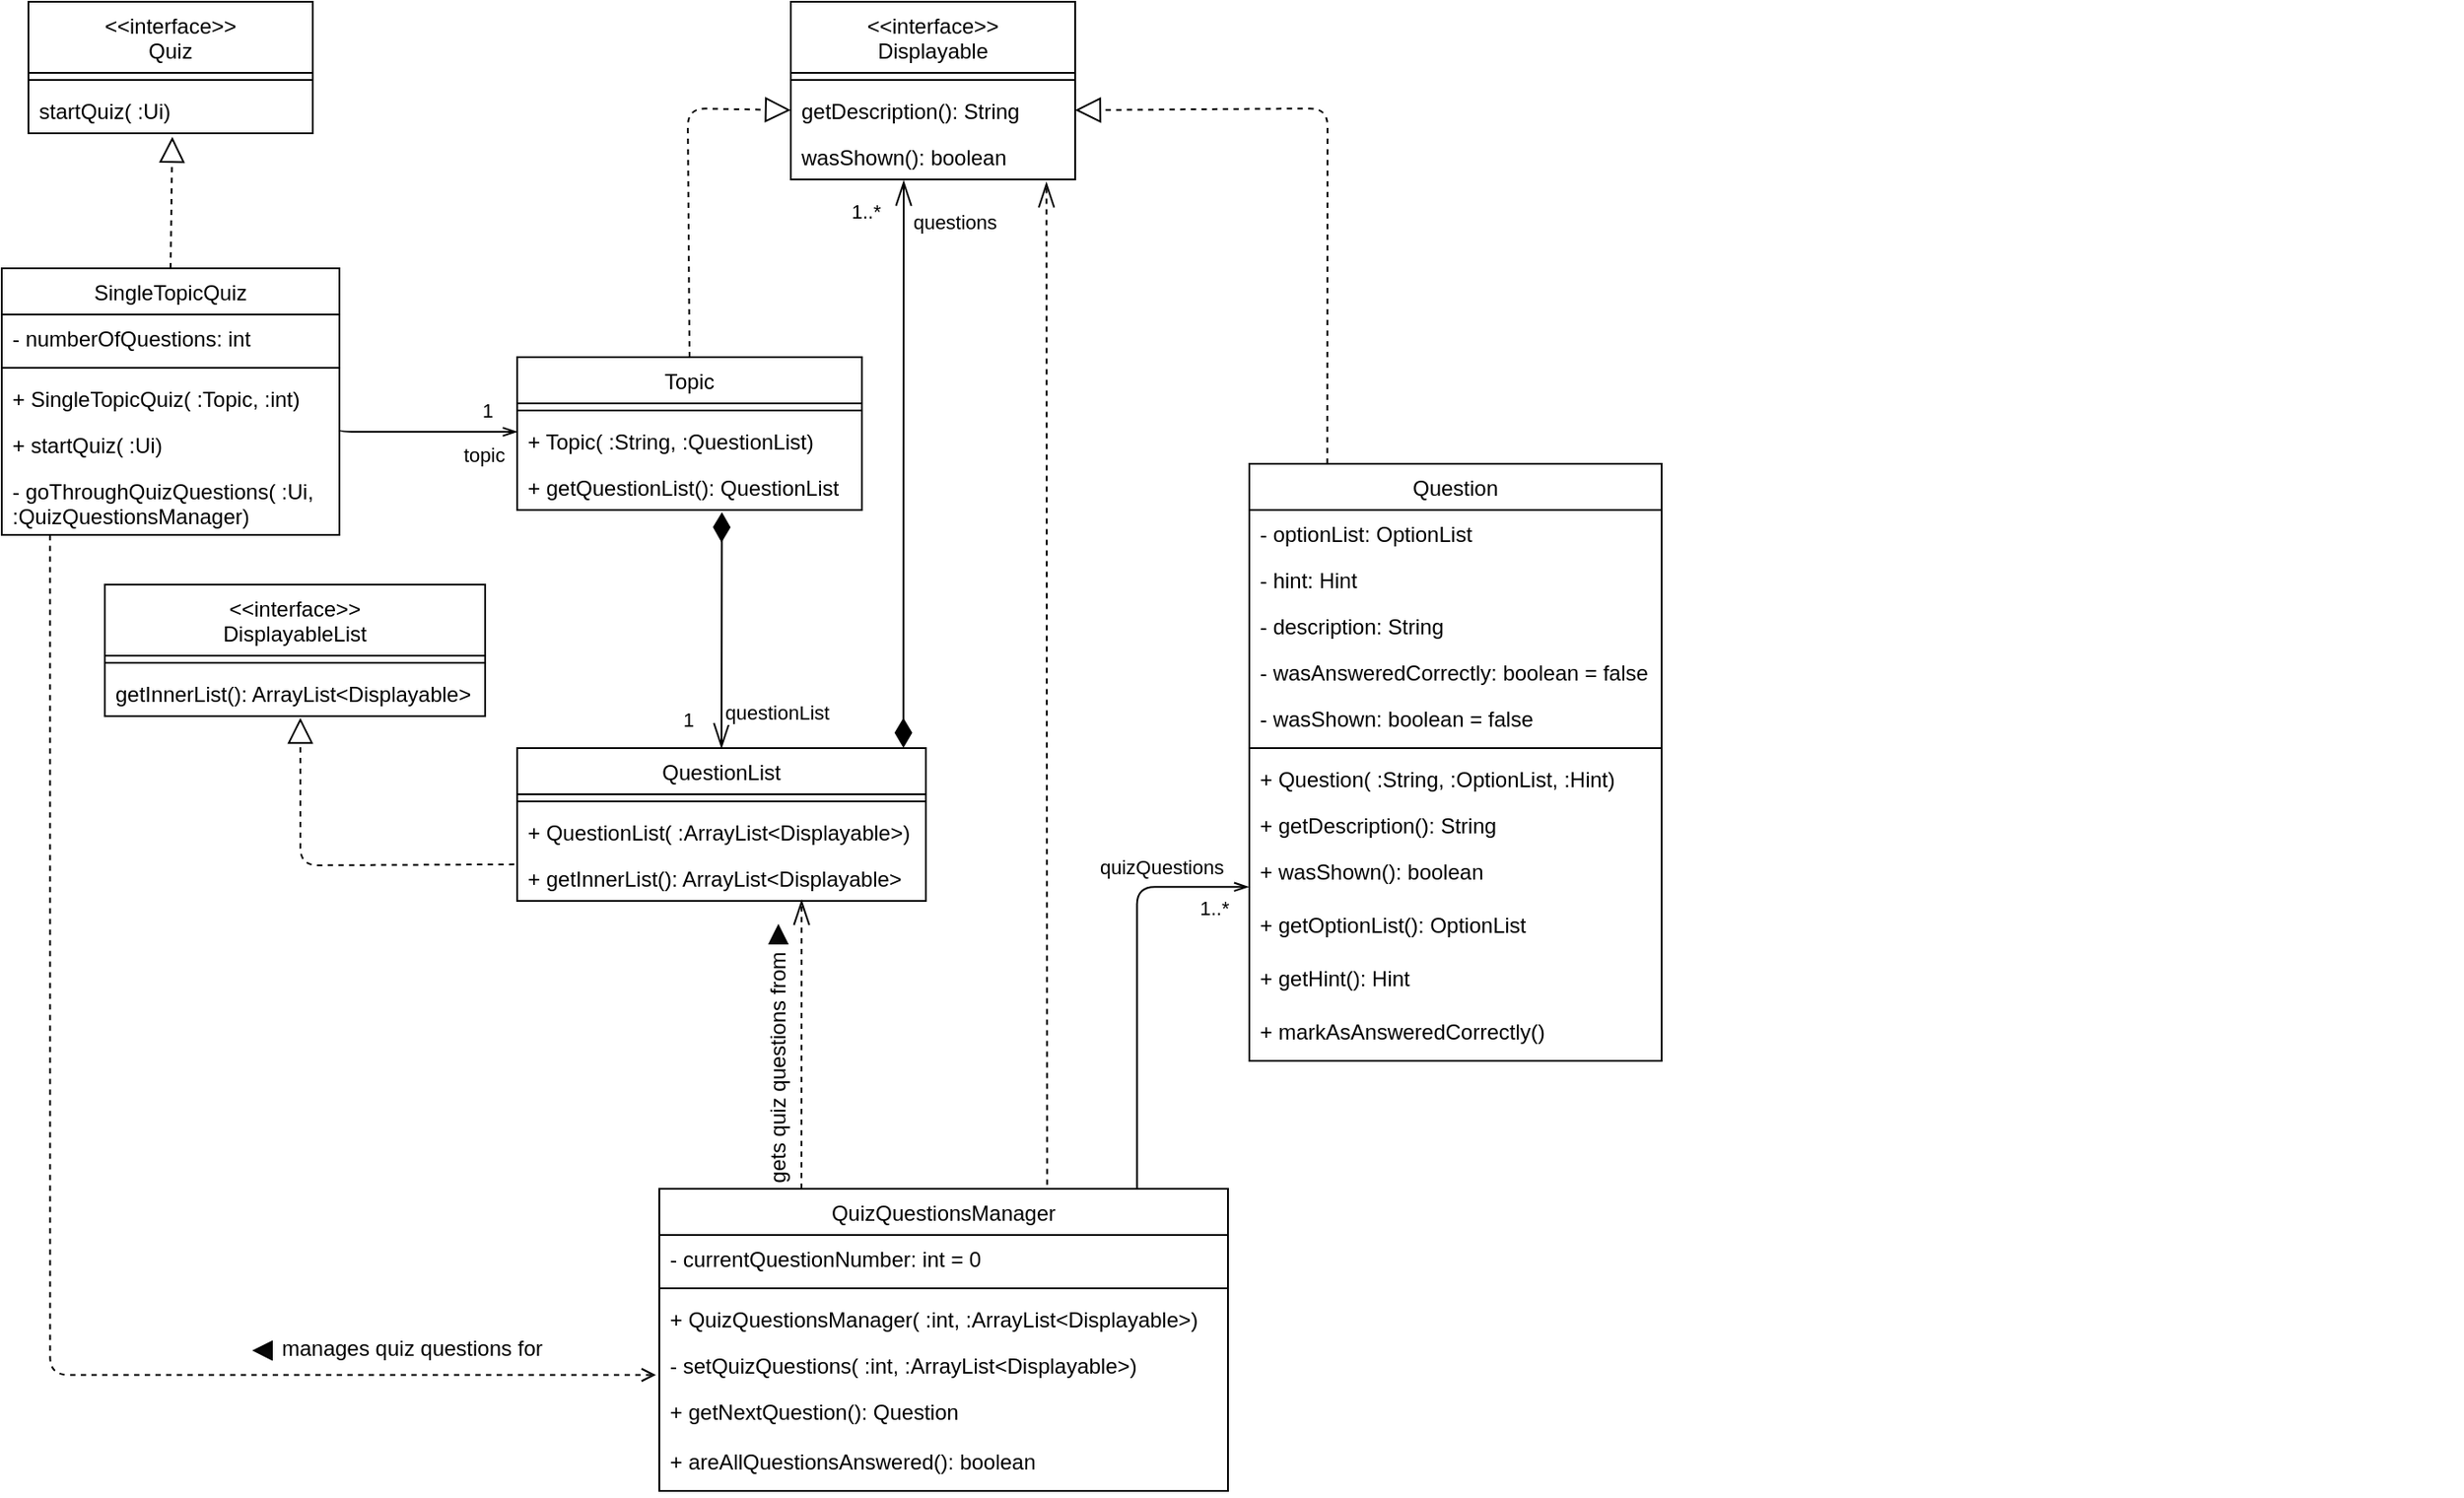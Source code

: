 <mxfile version="13.8.1" type="device"><diagram id="C5RBs43oDa-KdzZeNtuy" name="Page-1"><mxGraphModel dx="1008" dy="560" grid="1" gridSize="2" guides="1" tooltips="1" connect="1" arrows="1" fold="1" page="1" pageScale="1" pageWidth="1654" pageHeight="1169" math="0" shadow="0"><root><mxCell id="WIyWlLk6GJQsqaUBKTNV-0"/><mxCell id="WIyWlLk6GJQsqaUBKTNV-1" parent="WIyWlLk6GJQsqaUBKTNV-0"/><mxCell id="hCrOwqqin3XkGVcHH9Dp-19" value="" style="endArrow=block;dashed=1;endFill=0;endSize=12;html=1;exitX=0.5;exitY=0;exitDx=0;exitDy=0;entryX=0.506;entryY=1.077;entryDx=0;entryDy=0;entryPerimeter=0;" parent="WIyWlLk6GJQsqaUBKTNV-1" source="hCrOwqqin3XkGVcHH9Dp-11" target="hCrOwqqin3XkGVcHH9Dp-34" edge="1"><mxGeometry width="160" relative="1" as="geometry"><mxPoint x="-6" y="190" as="sourcePoint"/><mxPoint x="199" y="150" as="targetPoint"/></mxGeometry></mxCell><mxCell id="hCrOwqqin3XkGVcHH9Dp-24" value="" style="resizable=0;align=left;verticalAlign=bottom;labelBackgroundColor=none;fontSize=12;" parent="WIyWlLk6GJQsqaUBKTNV-1" connectable="0" vertex="1"><mxGeometry x="1488" y="494" as="geometry"/></mxCell><mxCell id="hCrOwqqin3XkGVcHH9Dp-36" value="topic&lt;br&gt;" style="endArrow=openThin;endFill=0;html=1;edgeStyle=orthogonalEdgeStyle;align=left;verticalAlign=top;" parent="WIyWlLk6GJQsqaUBKTNV-1" target="hCrOwqqin3XkGVcHH9Dp-43" edge="1"><mxGeometry x="0.375" relative="1" as="geometry"><mxPoint x="294" y="310" as="sourcePoint"/><mxPoint x="404" y="330" as="targetPoint"/><Array as="points"><mxPoint x="294" y="312"/></Array><mxPoint as="offset"/></mxGeometry></mxCell><mxCell id="hCrOwqqin3XkGVcHH9Dp-47" value="1" style="edgeLabel;html=1;align=center;verticalAlign=middle;resizable=0;points=[];" parent="hCrOwqqin3XkGVcHH9Dp-36" vertex="1" connectable="0"><mxGeometry x="0.411" y="2" relative="1" as="geometry"><mxPoint x="13" y="-10" as="offset"/></mxGeometry></mxCell><mxCell id="hCrOwqqin3XkGVcHH9Dp-55" value="" style="endArrow=openThin;html=1;endSize=12;startArrow=diamondThin;startSize=14;startFill=1;edgeStyle=orthogonalEdgeStyle;align=left;verticalAlign=bottom;jumpSize=7;entryX=0.5;entryY=0;entryDx=0;entryDy=0;endFill=0;strokeWidth=1;exitX=0.594;exitY=1.048;exitDx=0;exitDy=0;exitPerimeter=0;" parent="WIyWlLk6GJQsqaUBKTNV-1" source="hCrOwqqin3XkGVcHH9Dp-48" target="hCrOwqqin3XkGVcHH9Dp-61" edge="1"><mxGeometry x="-1" y="3" relative="1" as="geometry"><mxPoint x="484" y="360" as="sourcePoint"/><mxPoint x="495" y="450" as="targetPoint"/><Array as="points"><mxPoint x="509" y="360"/><mxPoint x="509" y="360"/></Array></mxGeometry></mxCell><mxCell id="hCrOwqqin3XkGVcHH9Dp-65" value="questionList" style="edgeLabel;html=1;align=center;verticalAlign=middle;resizable=0;points=[];" parent="hCrOwqqin3XkGVcHH9Dp-55" vertex="1" connectable="0"><mxGeometry x="0.572" y="-2" relative="1" as="geometry"><mxPoint x="32.96" y="8" as="offset"/></mxGeometry></mxCell><mxCell id="hCrOwqqin3XkGVcHH9Dp-77" value="1" style="edgeLabel;html=1;align=center;verticalAlign=middle;resizable=0;points=[];" parent="hCrOwqqin3XkGVcHH9Dp-55" vertex="1" connectable="0"><mxGeometry x="0.651" y="-1" relative="1" as="geometry"><mxPoint x="-18" y="6.97" as="offset"/></mxGeometry></mxCell><mxCell id="hCrOwqqin3XkGVcHH9Dp-89" value="" style="endArrow=openThin;endSize=12;dashed=1;html=1;strokeWidth=1;exitX=0.25;exitY=0;exitDx=0;exitDy=0;entryX=0.696;entryY=0.979;entryDx=0;entryDy=0;entryPerimeter=0;endFill=0;" parent="WIyWlLk6GJQsqaUBKTNV-1" source="hCrOwqqin3XkGVcHH9Dp-82" target="hCrOwqqin3XkGVcHH9Dp-64" edge="1"><mxGeometry x="0.163" y="-16" width="160" relative="1" as="geometry"><mxPoint x="554" y="650" as="sourcePoint"/><mxPoint x="494" y="576" as="targetPoint"/><Array as="points"/><mxPoint as="offset"/></mxGeometry></mxCell><mxCell id="hCrOwqqin3XkGVcHH9Dp-98" value="" style="triangle;whiteSpace=wrap;html=1;gradientColor=#000000;fillColor=#0D0D0D;rotation=-90;strokeWidth=1;fontSize=7;" parent="WIyWlLk6GJQsqaUBKTNV-1" vertex="1"><mxGeometry x="536" y="590" width="10" height="10" as="geometry"/></mxCell><mxCell id="hCrOwqqin3XkGVcHH9Dp-178" value="&lt;&lt;interface&gt;&gt;&#10;Displayable" style="swimlane;fontStyle=0;align=center;verticalAlign=top;childLayout=stackLayout;horizontal=1;startSize=40;horizontalStack=0;resizeParent=1;resizeParentMax=0;resizeLast=0;collapsible=1;marginBottom=0;" parent="WIyWlLk6GJQsqaUBKTNV-1" vertex="1"><mxGeometry x="548" y="70" width="160" height="100" as="geometry"/></mxCell><mxCell id="hCrOwqqin3XkGVcHH9Dp-179" value="" style="line;strokeWidth=1;fillColor=none;align=left;verticalAlign=middle;spacingTop=-1;spacingLeft=3;spacingRight=3;rotatable=0;labelPosition=right;points=[];portConstraint=eastwest;" parent="hCrOwqqin3XkGVcHH9Dp-178" vertex="1"><mxGeometry y="40" width="160" height="8" as="geometry"/></mxCell><mxCell id="hCrOwqqin3XkGVcHH9Dp-180" value="getDescription(): String" style="text;strokeColor=none;fillColor=none;align=left;verticalAlign=top;spacingLeft=4;spacingRight=4;overflow=hidden;rotatable=0;points=[[0,0.5],[1,0.5]];portConstraint=eastwest;" parent="hCrOwqqin3XkGVcHH9Dp-178" vertex="1"><mxGeometry y="48" width="160" height="26" as="geometry"/></mxCell><mxCell id="hCrOwqqin3XkGVcHH9Dp-182" value="wasShown(): boolean" style="text;strokeColor=none;fillColor=none;align=left;verticalAlign=top;spacingLeft=4;spacingRight=4;overflow=hidden;rotatable=0;points=[[0,0.5],[1,0.5]];portConstraint=eastwest;" parent="hCrOwqqin3XkGVcHH9Dp-178" vertex="1"><mxGeometry y="74" width="160" height="26" as="geometry"/></mxCell><mxCell id="hCrOwqqin3XkGVcHH9Dp-107" value="manages quiz questions for" style="text;html=1;strokeColor=none;fillColor=none;align=center;verticalAlign=middle;whiteSpace=wrap;rounded=0;rotation=0;" parent="WIyWlLk6GJQsqaUBKTNV-1" vertex="1"><mxGeometry x="258" y="818" width="154" height="20" as="geometry"/></mxCell><mxCell id="hCrOwqqin3XkGVcHH9Dp-110" value="" style="endArrow=open;endFill=0;html=1;edgeStyle=orthogonalEdgeStyle;align=left;verticalAlign=top;exitX=0.143;exitY=1.002;exitDx=0;exitDy=0;exitPerimeter=0;entryX=-0.006;entryY=0.721;entryDx=0;entryDy=0;entryPerimeter=0;dashed=1;" parent="WIyWlLk6GJQsqaUBKTNV-1" source="hCrOwqqin3XkGVcHH9Dp-16" target="hCrOwqqin3XkGVcHH9Dp-86" edge="1"><mxGeometry x="0.882" y="-17" relative="1" as="geometry"><mxPoint x="172.0" y="370.0" as="sourcePoint"/><mxPoint x="381.32" y="843.786" as="targetPoint"/><Array as="points"><mxPoint x="131" y="843"/></Array><mxPoint as="offset"/></mxGeometry></mxCell><mxCell id="hCrOwqqin3XkGVcHH9Dp-162" value="quizQuestions" style="endArrow=openThin;endFill=0;html=1;edgeStyle=orthogonalEdgeStyle;align=left;verticalAlign=top;exitX=0.84;exitY=-0.003;exitDx=0;exitDy=0;exitPerimeter=0;entryX=-0.002;entryY=0.737;entryDx=0;entryDy=0;entryPerimeter=0;" parent="WIyWlLk6GJQsqaUBKTNV-1" source="hCrOwqqin3XkGVcHH9Dp-82" target="hCrOwqqin3XkGVcHH9Dp-140" edge="1"><mxGeometry x="0.46" y="33" relative="1" as="geometry"><mxPoint x="856" y="692" as="sourcePoint"/><mxPoint x="1132" y="544" as="targetPoint"/><mxPoint x="-23" y="9" as="offset"/></mxGeometry></mxCell><mxCell id="hCrOwqqin3XkGVcHH9Dp-163" value="1..*" style="edgeLabel;html=1;align=center;verticalAlign=middle;resizable=0;points=[];" parent="hCrOwqqin3XkGVcHH9Dp-162" vertex="1" connectable="0"><mxGeometry x="0.411" y="2" relative="1" as="geometry"><mxPoint x="45.17" y="6.51" as="offset"/></mxGeometry></mxCell><mxCell id="hCrOwqqin3XkGVcHH9Dp-11" value="SingleTopicQuiz" style="swimlane;fontStyle=0;align=center;verticalAlign=top;childLayout=stackLayout;horizontal=1;startSize=26;horizontalStack=0;resizeParent=1;resizeParentMax=0;resizeLast=0;collapsible=1;marginBottom=0;" parent="WIyWlLk6GJQsqaUBKTNV-1" vertex="1"><mxGeometry x="104" y="220" width="190" height="150" as="geometry"/></mxCell><mxCell id="hCrOwqqin3XkGVcHH9Dp-12" value="- numberOfQuestions: int" style="text;strokeColor=none;fillColor=none;align=left;verticalAlign=top;spacingLeft=4;spacingRight=4;overflow=hidden;rotatable=0;points=[[0,0.5],[1,0.5]];portConstraint=eastwest;" parent="hCrOwqqin3XkGVcHH9Dp-11" vertex="1"><mxGeometry y="26" width="190" height="26" as="geometry"/></mxCell><mxCell id="hCrOwqqin3XkGVcHH9Dp-13" value="" style="line;strokeWidth=1;fillColor=none;align=left;verticalAlign=middle;spacingTop=-1;spacingLeft=3;spacingRight=3;rotatable=0;labelPosition=right;points=[];portConstraint=eastwest;" parent="hCrOwqqin3XkGVcHH9Dp-11" vertex="1"><mxGeometry y="52" width="190" height="8" as="geometry"/></mxCell><mxCell id="hCrOwqqin3XkGVcHH9Dp-14" value="+ SingleTopicQuiz( :Topic, :int)" style="text;strokeColor=none;fillColor=none;align=left;verticalAlign=top;spacingLeft=4;spacingRight=4;overflow=hidden;rotatable=0;points=[[0,0.5],[1,0.5]];portConstraint=eastwest;" parent="hCrOwqqin3XkGVcHH9Dp-11" vertex="1"><mxGeometry y="60" width="190" height="26" as="geometry"/></mxCell><mxCell id="hCrOwqqin3XkGVcHH9Dp-15" value="+ startQuiz( :Ui)" style="text;strokeColor=none;fillColor=none;align=left;verticalAlign=top;spacingLeft=4;spacingRight=4;overflow=hidden;rotatable=0;points=[[0,0.5],[1,0.5]];portConstraint=eastwest;" parent="hCrOwqqin3XkGVcHH9Dp-11" vertex="1"><mxGeometry y="86" width="190" height="26" as="geometry"/></mxCell><mxCell id="hCrOwqqin3XkGVcHH9Dp-16" value="- goThroughQuizQuestions( :Ui, &#10;:QuizQuestionsManager)" style="text;strokeColor=none;fillColor=none;align=left;verticalAlign=top;spacingLeft=4;spacingRight=4;overflow=hidden;rotatable=0;points=[[0,0.5],[1,0.5]];portConstraint=eastwest;" parent="hCrOwqqin3XkGVcHH9Dp-11" vertex="1"><mxGeometry y="112" width="190" height="38" as="geometry"/></mxCell><mxCell id="hCrOwqqin3XkGVcHH9Dp-31" value="&lt;&lt;interface&gt;&gt;&#10;Quiz" style="swimlane;fontStyle=0;align=center;verticalAlign=top;childLayout=stackLayout;horizontal=1;startSize=40;horizontalStack=0;resizeParent=1;resizeParentMax=0;resizeLast=0;collapsible=1;marginBottom=0;" parent="WIyWlLk6GJQsqaUBKTNV-1" vertex="1"><mxGeometry x="119" y="70" width="160" height="74" as="geometry"/></mxCell><mxCell id="hCrOwqqin3XkGVcHH9Dp-33" value="" style="line;strokeWidth=1;fillColor=none;align=left;verticalAlign=middle;spacingTop=-1;spacingLeft=3;spacingRight=3;rotatable=0;labelPosition=right;points=[];portConstraint=eastwest;" parent="hCrOwqqin3XkGVcHH9Dp-31" vertex="1"><mxGeometry y="40" width="160" height="8" as="geometry"/></mxCell><mxCell id="hCrOwqqin3XkGVcHH9Dp-34" value="startQuiz( :Ui)" style="text;strokeColor=none;fillColor=none;align=left;verticalAlign=top;spacingLeft=4;spacingRight=4;overflow=hidden;rotatable=0;points=[[0,0.5],[1,0.5]];portConstraint=eastwest;" parent="hCrOwqqin3XkGVcHH9Dp-31" vertex="1"><mxGeometry y="48" width="160" height="26" as="geometry"/></mxCell><mxCell id="hCrOwqqin3XkGVcHH9Dp-40" value="Topic&#10;" style="swimlane;fontStyle=0;align=center;verticalAlign=top;childLayout=stackLayout;horizontal=1;startSize=26;horizontalStack=0;resizeParent=1;resizeParentMax=0;resizeLast=0;collapsible=1;marginBottom=0;" parent="WIyWlLk6GJQsqaUBKTNV-1" vertex="1"><mxGeometry x="394" y="270" width="194" height="86" as="geometry"/></mxCell><mxCell id="hCrOwqqin3XkGVcHH9Dp-42" value="" style="line;strokeWidth=1;fillColor=none;align=left;verticalAlign=middle;spacingTop=-1;spacingLeft=3;spacingRight=3;rotatable=0;labelPosition=right;points=[];portConstraint=eastwest;" parent="hCrOwqqin3XkGVcHH9Dp-40" vertex="1"><mxGeometry y="26" width="194" height="8" as="geometry"/></mxCell><mxCell id="hCrOwqqin3XkGVcHH9Dp-43" value="+ Topic( :String, :QuestionList)" style="text;strokeColor=none;fillColor=none;align=left;verticalAlign=top;spacingLeft=4;spacingRight=4;overflow=hidden;rotatable=0;points=[[0,0.5],[1,0.5]];portConstraint=eastwest;" parent="hCrOwqqin3XkGVcHH9Dp-40" vertex="1"><mxGeometry y="34" width="194" height="26" as="geometry"/></mxCell><mxCell id="hCrOwqqin3XkGVcHH9Dp-48" value="+ getQuestionList(): QuestionList" style="text;strokeColor=none;fillColor=none;align=left;verticalAlign=top;spacingLeft=4;spacingRight=4;overflow=hidden;rotatable=0;points=[[0,0.5],[1,0.5]];portConstraint=eastwest;" parent="hCrOwqqin3XkGVcHH9Dp-40" vertex="1"><mxGeometry y="60" width="194" height="26" as="geometry"/></mxCell><mxCell id="hCrOwqqin3XkGVcHH9Dp-61" value="QuestionList&#10;" style="swimlane;fontStyle=0;align=center;verticalAlign=top;childLayout=stackLayout;horizontal=1;startSize=26;horizontalStack=0;resizeParent=1;resizeParentMax=0;resizeLast=0;collapsible=1;marginBottom=0;" parent="WIyWlLk6GJQsqaUBKTNV-1" vertex="1"><mxGeometry x="394" y="490" width="230" height="86" as="geometry"/></mxCell><mxCell id="hCrOwqqin3XkGVcHH9Dp-62" value="" style="line;strokeWidth=1;fillColor=none;align=left;verticalAlign=middle;spacingTop=-1;spacingLeft=3;spacingRight=3;rotatable=0;labelPosition=right;points=[];portConstraint=eastwest;" parent="hCrOwqqin3XkGVcHH9Dp-61" vertex="1"><mxGeometry y="26" width="230" height="8" as="geometry"/></mxCell><mxCell id="hCrOwqqin3XkGVcHH9Dp-63" value="+ QuestionList( :ArrayList&lt;Displayable&gt;)" style="text;strokeColor=none;fillColor=none;align=left;verticalAlign=top;spacingLeft=4;spacingRight=4;overflow=hidden;rotatable=0;points=[[0,0.5],[1,0.5]];portConstraint=eastwest;" parent="hCrOwqqin3XkGVcHH9Dp-61" vertex="1"><mxGeometry y="34" width="230" height="26" as="geometry"/></mxCell><mxCell id="hCrOwqqin3XkGVcHH9Dp-64" value="+ getInnerList(): ArrayList&lt;Displayable&gt;" style="text;strokeColor=none;fillColor=none;align=left;verticalAlign=top;spacingLeft=4;spacingRight=4;overflow=hidden;rotatable=0;points=[[0,0.5],[1,0.5]];portConstraint=eastwest;" parent="hCrOwqqin3XkGVcHH9Dp-61" vertex="1"><mxGeometry y="60" width="230" height="26" as="geometry"/></mxCell><mxCell id="hCrOwqqin3XkGVcHH9Dp-183" value="" style="endArrow=block;dashed=1;endFill=0;endSize=12;html=1;exitX=0.5;exitY=0;exitDx=0;exitDy=0;entryX=0;entryY=0.5;entryDx=0;entryDy=0;" parent="WIyWlLk6GJQsqaUBKTNV-1" source="hCrOwqqin3XkGVcHH9Dp-40" target="hCrOwqqin3XkGVcHH9Dp-180" edge="1"><mxGeometry width="160" relative="1" as="geometry"><mxPoint x="508" y="252" as="sourcePoint"/><mxPoint x="494" y="128" as="targetPoint"/><Array as="points"><mxPoint x="490" y="130"/></Array></mxGeometry></mxCell><mxCell id="hCrOwqqin3XkGVcHH9Dp-184" value="" style="endArrow=block;dashed=1;endFill=0;endSize=12;html=1;exitX=0.189;exitY=0;exitDx=0;exitDy=0;exitPerimeter=0;entryX=1;entryY=0.5;entryDx=0;entryDy=0;" parent="WIyWlLk6GJQsqaUBKTNV-1" source="hCrOwqqin3XkGVcHH9Dp-135" target="hCrOwqqin3XkGVcHH9Dp-180" edge="1"><mxGeometry width="160" relative="1" as="geometry"><mxPoint x="1118" y="376" as="sourcePoint"/><mxPoint x="1122" y="132" as="targetPoint"/><Array as="points"><mxPoint x="850" y="130"/></Array></mxGeometry></mxCell><mxCell id="hCrOwqqin3XkGVcHH9Dp-187" value="" style="endArrow=openThin;html=1;endSize=12;startArrow=diamondThin;startSize=14;startFill=1;edgeStyle=orthogonalEdgeStyle;align=left;verticalAlign=bottom;jumpSize=7;endFill=0;strokeWidth=1;exitX=0.945;exitY=-0.001;exitDx=0;exitDy=0;exitPerimeter=0;entryX=0.397;entryY=1.028;entryDx=0;entryDy=0;entryPerimeter=0;" parent="WIyWlLk6GJQsqaUBKTNV-1" source="hCrOwqqin3XkGVcHH9Dp-61" target="hCrOwqqin3XkGVcHH9Dp-182" edge="1"><mxGeometry x="-1" y="3" relative="1" as="geometry"><mxPoint x="586.236" y="213.998" as="sourcePoint"/><mxPoint x="611" y="178" as="targetPoint"/></mxGeometry></mxCell><mxCell id="hCrOwqqin3XkGVcHH9Dp-188" value="questions" style="edgeLabel;html=1;align=center;verticalAlign=middle;resizable=0;points=[];" parent="hCrOwqqin3XkGVcHH9Dp-187" vertex="1" connectable="0"><mxGeometry x="0.572" y="-2" relative="1" as="geometry"><mxPoint x="26.5" y="-44.95" as="offset"/></mxGeometry></mxCell><mxCell id="hCrOwqqin3XkGVcHH9Dp-189" value="1..*" style="edgeLabel;html=1;align=center;verticalAlign=middle;resizable=0;points=[];" parent="hCrOwqqin3XkGVcHH9Dp-187" vertex="1" connectable="0"><mxGeometry x="0.651" y="-1" relative="1" as="geometry"><mxPoint x="-22.51" y="-38.64" as="offset"/></mxGeometry></mxCell><mxCell id="hCrOwqqin3XkGVcHH9Dp-82" value="QuizQuestionsManager&#10;" style="swimlane;fontStyle=0;align=center;verticalAlign=top;childLayout=stackLayout;horizontal=1;startSize=26;horizontalStack=0;resizeParent=1;resizeParentMax=0;resizeLast=0;collapsible=1;marginBottom=0;" parent="WIyWlLk6GJQsqaUBKTNV-1" vertex="1"><mxGeometry x="474" y="738" width="320" height="170" as="geometry"/></mxCell><mxCell id="hCrOwqqin3XkGVcHH9Dp-83" value="- currentQuestionNumber: int = 0" style="text;strokeColor=none;fillColor=none;align=left;verticalAlign=top;spacingLeft=4;spacingRight=4;overflow=hidden;rotatable=0;points=[[0,0.5],[1,0.5]];portConstraint=eastwest;" parent="hCrOwqqin3XkGVcHH9Dp-82" vertex="1"><mxGeometry y="26" width="320" height="26" as="geometry"/></mxCell><mxCell id="hCrOwqqin3XkGVcHH9Dp-84" value="" style="line;strokeWidth=1;fillColor=none;align=left;verticalAlign=middle;spacingTop=-1;spacingLeft=3;spacingRight=3;rotatable=0;labelPosition=right;points=[];portConstraint=eastwest;" parent="hCrOwqqin3XkGVcHH9Dp-82" vertex="1"><mxGeometry y="52" width="320" height="8" as="geometry"/></mxCell><mxCell id="hCrOwqqin3XkGVcHH9Dp-85" value="+ QuizQuestionsManager( :int, :ArrayList&lt;Displayable&gt;)" style="text;strokeColor=none;fillColor=none;align=left;verticalAlign=top;spacingLeft=4;spacingRight=4;overflow=hidden;rotatable=0;points=[[0,0.5],[1,0.5]];portConstraint=eastwest;" parent="hCrOwqqin3XkGVcHH9Dp-82" vertex="1"><mxGeometry y="60" width="320" height="26" as="geometry"/></mxCell><mxCell id="hCrOwqqin3XkGVcHH9Dp-86" value="- setQuizQuestions( :int, :ArrayList&lt;Displayable&gt;)" style="text;strokeColor=none;fillColor=none;align=left;verticalAlign=top;spacingLeft=4;spacingRight=4;overflow=hidden;rotatable=0;points=[[0,0.5],[1,0.5]];portConstraint=eastwest;" parent="hCrOwqqin3XkGVcHH9Dp-82" vertex="1"><mxGeometry y="86" width="320" height="26" as="geometry"/></mxCell><mxCell id="hCrOwqqin3XkGVcHH9Dp-87" value="+ getNextQuestion(): Question" style="text;strokeColor=none;fillColor=none;align=left;verticalAlign=top;spacingLeft=4;spacingRight=4;overflow=hidden;rotatable=0;points=[[0,0.5],[1,0.5]];portConstraint=eastwest;" parent="hCrOwqqin3XkGVcHH9Dp-82" vertex="1"><mxGeometry y="112" width="320" height="28" as="geometry"/></mxCell><mxCell id="hCrOwqqin3XkGVcHH9Dp-88" value="+ areAllQuestionsAnswered(): boolean" style="text;strokeColor=none;fillColor=none;align=left;verticalAlign=top;spacingLeft=4;spacingRight=4;overflow=hidden;rotatable=0;points=[[0,0.5],[1,0.5]];portConstraint=eastwest;" parent="hCrOwqqin3XkGVcHH9Dp-82" vertex="1"><mxGeometry y="140" width="320" height="30" as="geometry"/></mxCell><mxCell id="hCrOwqqin3XkGVcHH9Dp-196" value="" style="endArrow=openThin;endSize=12;dashed=1;html=1;strokeWidth=1;entryX=0.899;entryY=1.063;entryDx=0;entryDy=0;entryPerimeter=0;endFill=0;exitX=0.682;exitY=-0.013;exitDx=0;exitDy=0;exitPerimeter=0;" parent="WIyWlLk6GJQsqaUBKTNV-1" source="hCrOwqqin3XkGVcHH9Dp-82" target="hCrOwqqin3XkGVcHH9Dp-182" edge="1"><mxGeometry x="0.163" y="-16" width="160" relative="1" as="geometry"><mxPoint x="653" y="738" as="sourcePoint"/><mxPoint x="656.08" y="574.004" as="targetPoint"/><Array as="points"/><mxPoint as="offset"/></mxGeometry></mxCell><mxCell id="hCrOwqqin3XkGVcHH9Dp-113" value="&lt;&lt;interface&gt;&gt;&#10;DisplayableList" style="swimlane;fontStyle=0;align=center;verticalAlign=top;childLayout=stackLayout;horizontal=1;startSize=40;horizontalStack=0;resizeParent=1;resizeParentMax=0;resizeLast=0;collapsible=1;marginBottom=0;" parent="WIyWlLk6GJQsqaUBKTNV-1" vertex="1"><mxGeometry x="162" y="398" width="214" height="74" as="geometry"/></mxCell><mxCell id="hCrOwqqin3XkGVcHH9Dp-114" value="" style="line;strokeWidth=1;fillColor=none;align=left;verticalAlign=middle;spacingTop=-1;spacingLeft=3;spacingRight=3;rotatable=0;labelPosition=right;points=[];portConstraint=eastwest;" parent="hCrOwqqin3XkGVcHH9Dp-113" vertex="1"><mxGeometry y="40" width="214" height="8" as="geometry"/></mxCell><mxCell id="hCrOwqqin3XkGVcHH9Dp-115" value="getInnerList(): ArrayList&lt;Displayable&gt;" style="text;strokeColor=none;fillColor=none;align=left;verticalAlign=top;spacingLeft=4;spacingRight=4;overflow=hidden;rotatable=0;points=[[0,0.5],[1,0.5]];portConstraint=eastwest;" parent="hCrOwqqin3XkGVcHH9Dp-113" vertex="1"><mxGeometry y="48" width="214" height="26" as="geometry"/></mxCell><mxCell id="hCrOwqqin3XkGVcHH9Dp-199" value="" style="endArrow=block;dashed=1;endFill=0;endSize=12;html=1;entryX=0.514;entryY=1.037;entryDx=0;entryDy=0;entryPerimeter=0;exitX=-0.007;exitY=0.209;exitDx=0;exitDy=0;exitPerimeter=0;" parent="WIyWlLk6GJQsqaUBKTNV-1" source="hCrOwqqin3XkGVcHH9Dp-64" target="hCrOwqqin3XkGVcHH9Dp-115" edge="1"><mxGeometry width="160" relative="1" as="geometry"><mxPoint x="272" y="558" as="sourcePoint"/><mxPoint x="276" y="486" as="targetPoint"/><Array as="points"><mxPoint x="272" y="556"/></Array></mxGeometry></mxCell><mxCell id="hCrOwqqin3XkGVcHH9Dp-135" value="Question&#10;" style="swimlane;fontStyle=0;align=center;verticalAlign=top;childLayout=stackLayout;horizontal=1;startSize=26;horizontalStack=0;resizeParent=1;resizeParentMax=0;resizeLast=0;collapsible=1;marginBottom=0;" parent="WIyWlLk6GJQsqaUBKTNV-1" vertex="1"><mxGeometry x="806" y="330" width="232" height="336" as="geometry"/></mxCell><mxCell id="hCrOwqqin3XkGVcHH9Dp-194" value="- optionList: OptionList" style="text;strokeColor=none;fillColor=none;align=left;verticalAlign=top;spacingLeft=4;spacingRight=4;overflow=hidden;rotatable=0;points=[[0,0.5],[1,0.5]];portConstraint=eastwest;" parent="hCrOwqqin3XkGVcHH9Dp-135" vertex="1"><mxGeometry y="26" width="232" height="26" as="geometry"/></mxCell><mxCell id="hCrOwqqin3XkGVcHH9Dp-195" value="- hint: Hint" style="text;strokeColor=none;fillColor=none;align=left;verticalAlign=top;spacingLeft=4;spacingRight=4;overflow=hidden;rotatable=0;points=[[0,0.5],[1,0.5]];portConstraint=eastwest;" parent="hCrOwqqin3XkGVcHH9Dp-135" vertex="1"><mxGeometry y="52" width="232" height="26" as="geometry"/></mxCell><mxCell id="hCrOwqqin3XkGVcHH9Dp-136" value="- description: String" style="text;strokeColor=none;fillColor=none;align=left;verticalAlign=top;spacingLeft=4;spacingRight=4;overflow=hidden;rotatable=0;points=[[0,0.5],[1,0.5]];portConstraint=eastwest;" parent="hCrOwqqin3XkGVcHH9Dp-135" vertex="1"><mxGeometry y="78" width="232" height="26" as="geometry"/></mxCell><mxCell id="hCrOwqqin3XkGVcHH9Dp-141" value="- wasAnsweredCorrectly: boolean = false" style="text;strokeColor=none;fillColor=none;align=left;verticalAlign=top;spacingLeft=4;spacingRight=4;overflow=hidden;rotatable=0;points=[[0,0.5],[1,0.5]];portConstraint=eastwest;" parent="hCrOwqqin3XkGVcHH9Dp-135" vertex="1"><mxGeometry y="104" width="232" height="26" as="geometry"/></mxCell><mxCell id="hCrOwqqin3XkGVcHH9Dp-142" value="- wasShown: boolean = false" style="text;strokeColor=none;fillColor=none;align=left;verticalAlign=top;spacingLeft=4;spacingRight=4;overflow=hidden;rotatable=0;points=[[0,0.5],[1,0.5]];portConstraint=eastwest;" parent="hCrOwqqin3XkGVcHH9Dp-135" vertex="1"><mxGeometry y="130" width="232" height="26" as="geometry"/></mxCell><mxCell id="hCrOwqqin3XkGVcHH9Dp-137" value="" style="line;strokeWidth=1;fillColor=none;align=left;verticalAlign=middle;spacingTop=-1;spacingLeft=3;spacingRight=3;rotatable=0;labelPosition=right;points=[];portConstraint=eastwest;" parent="hCrOwqqin3XkGVcHH9Dp-135" vertex="1"><mxGeometry y="156" width="232" height="8" as="geometry"/></mxCell><mxCell id="hCrOwqqin3XkGVcHH9Dp-138" value="+ Question( :String, :OptionList, :Hint)" style="text;strokeColor=none;fillColor=none;align=left;verticalAlign=top;spacingLeft=4;spacingRight=4;overflow=hidden;rotatable=0;points=[[0,0.5],[1,0.5]];portConstraint=eastwest;" parent="hCrOwqqin3XkGVcHH9Dp-135" vertex="1"><mxGeometry y="164" width="232" height="26" as="geometry"/></mxCell><mxCell id="hCrOwqqin3XkGVcHH9Dp-139" value="+ getDescription(): String&#10;" style="text;strokeColor=none;fillColor=none;align=left;verticalAlign=top;spacingLeft=4;spacingRight=4;overflow=hidden;rotatable=0;points=[[0,0.5],[1,0.5]];portConstraint=eastwest;" parent="hCrOwqqin3XkGVcHH9Dp-135" vertex="1"><mxGeometry y="190" width="232" height="26" as="geometry"/></mxCell><mxCell id="hCrOwqqin3XkGVcHH9Dp-140" value="+ wasShown(): boolean&#10;" style="text;strokeColor=none;fillColor=none;align=left;verticalAlign=top;spacingLeft=4;spacingRight=4;overflow=hidden;rotatable=0;points=[[0,0.5],[1,0.5]];portConstraint=eastwest;" parent="hCrOwqqin3XkGVcHH9Dp-135" vertex="1"><mxGeometry y="216" width="232" height="30" as="geometry"/></mxCell><mxCell id="hCrOwqqin3XkGVcHH9Dp-143" value="+ getOptionList(): OptionList" style="text;strokeColor=none;fillColor=none;align=left;verticalAlign=top;spacingLeft=4;spacingRight=4;overflow=hidden;rotatable=0;points=[[0,0.5],[1,0.5]];portConstraint=eastwest;" parent="hCrOwqqin3XkGVcHH9Dp-135" vertex="1"><mxGeometry y="246" width="232" height="30" as="geometry"/></mxCell><mxCell id="hCrOwqqin3XkGVcHH9Dp-144" value="+ getHint(): Hint" style="text;strokeColor=none;fillColor=none;align=left;verticalAlign=top;spacingLeft=4;spacingRight=4;overflow=hidden;rotatable=0;points=[[0,0.5],[1,0.5]];portConstraint=eastwest;" parent="hCrOwqqin3XkGVcHH9Dp-135" vertex="1"><mxGeometry y="276" width="232" height="30" as="geometry"/></mxCell><mxCell id="hCrOwqqin3XkGVcHH9Dp-145" value="+ markAsAnsweredCorrectly()" style="text;strokeColor=none;fillColor=none;align=left;verticalAlign=top;spacingLeft=4;spacingRight=4;overflow=hidden;rotatable=0;points=[[0,0.5],[1,0.5]];portConstraint=eastwest;" parent="hCrOwqqin3XkGVcHH9Dp-135" vertex="1"><mxGeometry y="306" width="232" height="30" as="geometry"/></mxCell><mxCell id="J0v8es6Bb80JNfwAWfhm-1" value="" style="triangle;whiteSpace=wrap;html=1;gradientColor=#000000;fillColor=#0D0D0D;rotation=-180;strokeWidth=1;fontSize=7;" vertex="1" parent="WIyWlLk6GJQsqaUBKTNV-1"><mxGeometry x="246" y="824" width="10" height="10" as="geometry"/></mxCell><mxCell id="J0v8es6Bb80JNfwAWfhm-2" value="gets quiz questions from&amp;nbsp;" style="text;html=1;strokeColor=none;fillColor=none;align=center;verticalAlign=middle;whiteSpace=wrap;rounded=0;rotation=-90;" vertex="1" parent="WIyWlLk6GJQsqaUBKTNV-1"><mxGeometry x="464" y="658" width="154" height="20" as="geometry"/></mxCell></root></mxGraphModel></diagram></mxfile>
